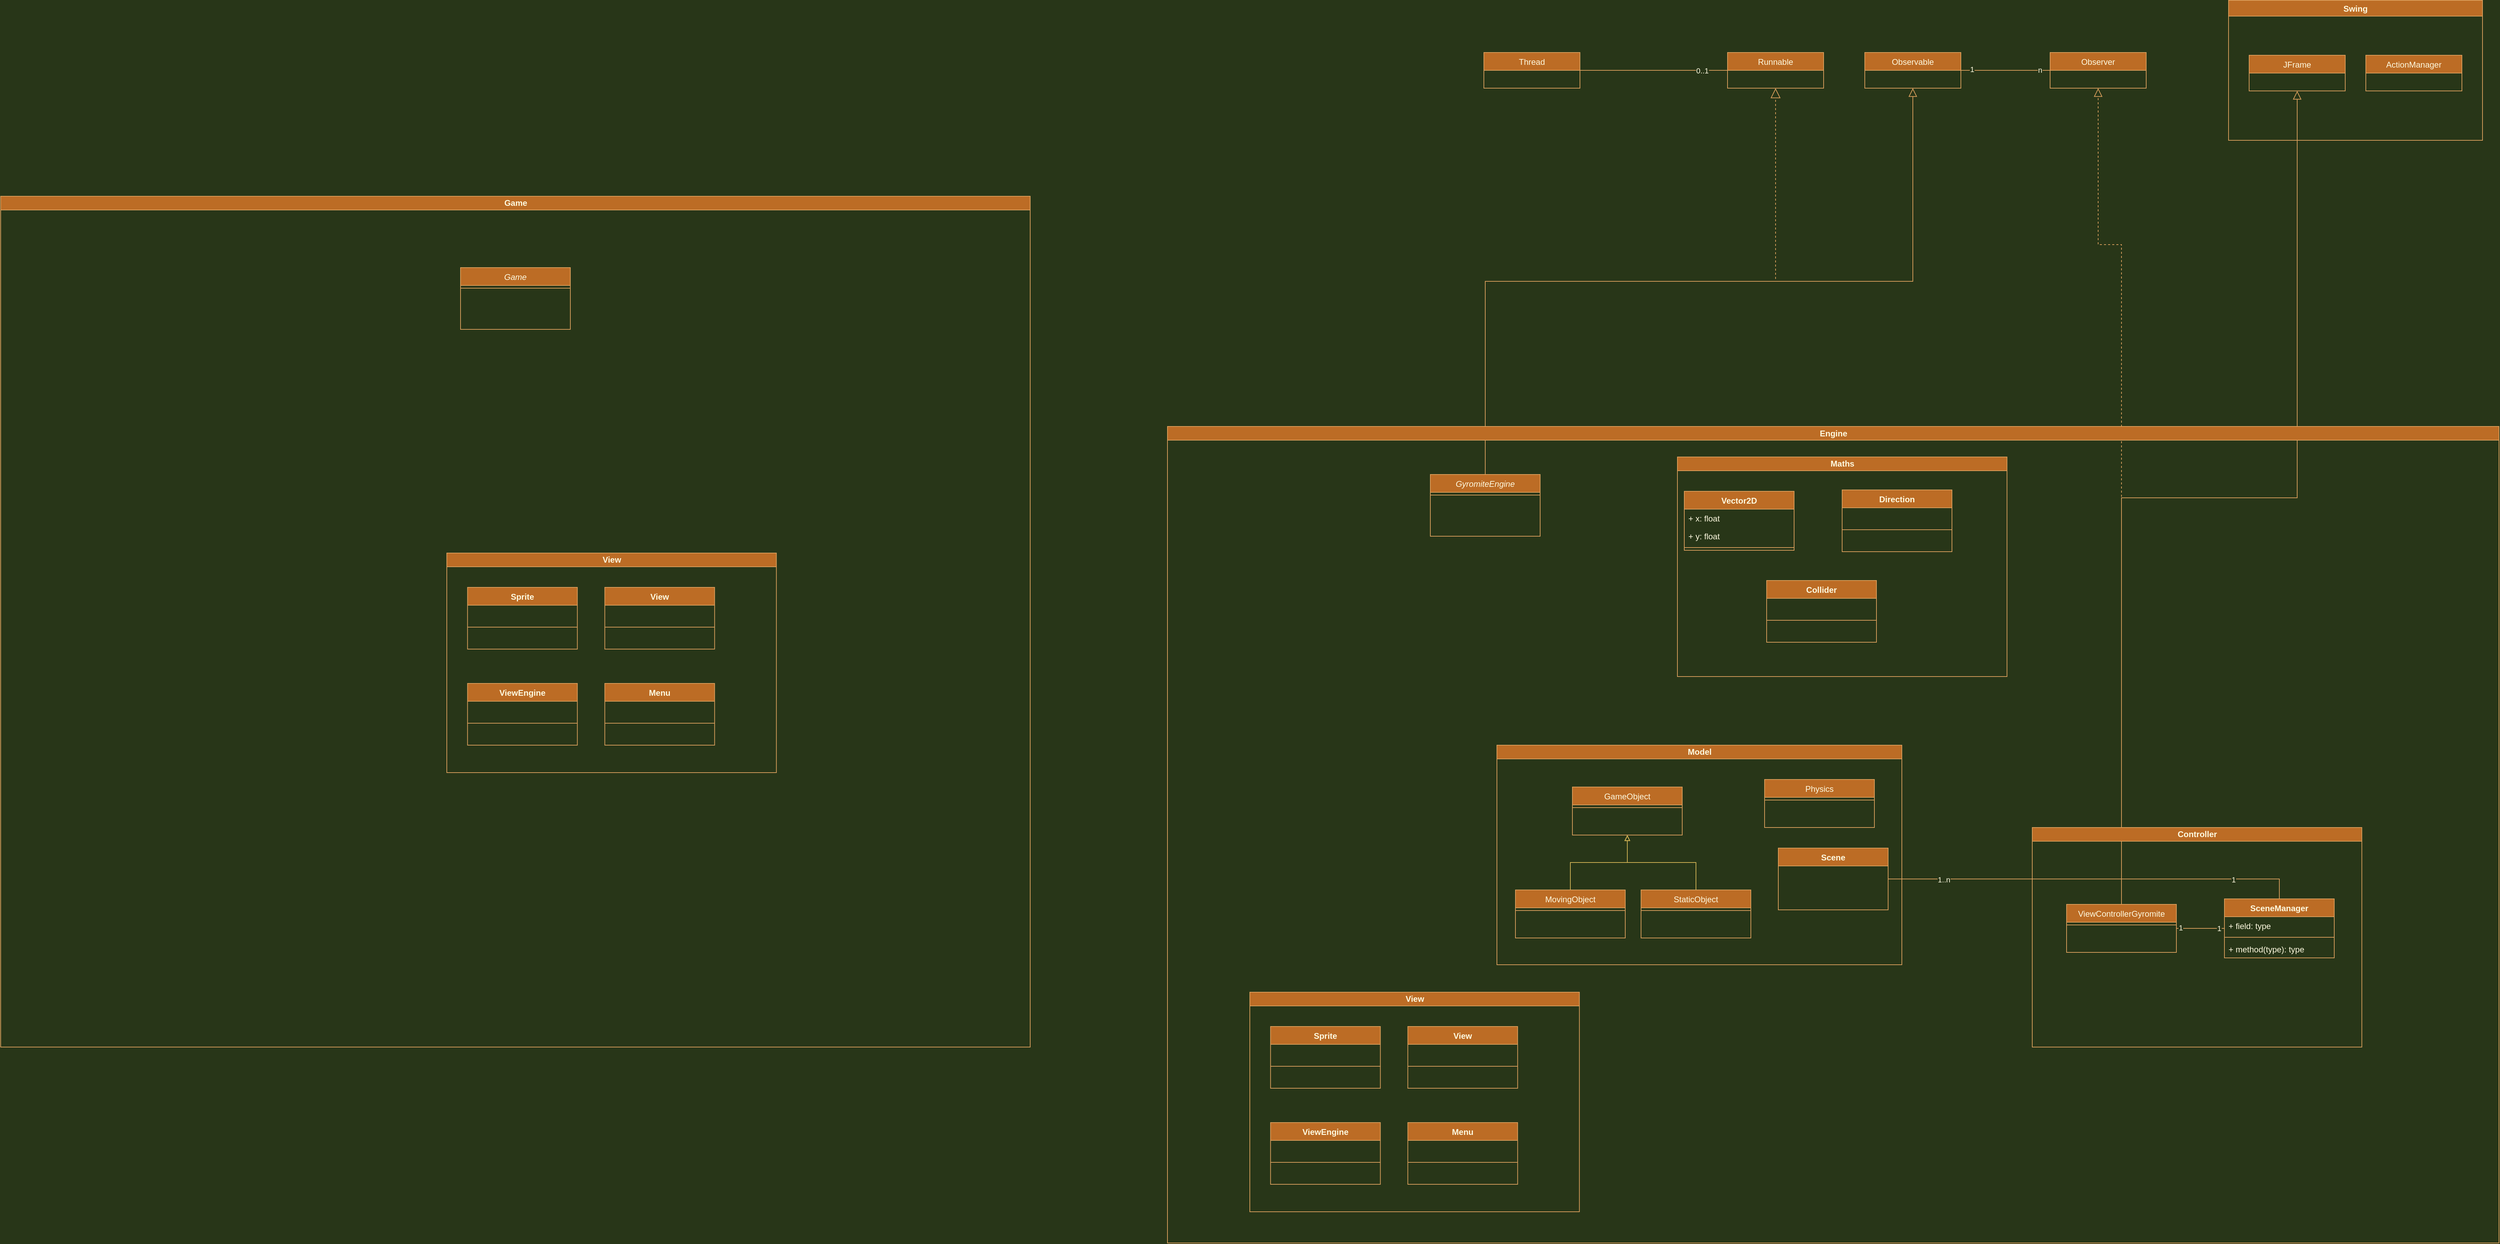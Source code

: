 <mxfile version="14.0.1" type="github">
  <diagram id="C5RBs43oDa-KdzZeNtuy" name="Page-1">
    <mxGraphModel dx="6036" dy="3007" grid="1" gridSize="10" guides="1" tooltips="1" connect="1" arrows="1" fold="1" page="1" pageScale="1" pageWidth="827" pageHeight="1169" background="#283618" math="0" shadow="0">
      <root>
        <mxCell id="WIyWlLk6GJQsqaUBKTNV-0" />
        <mxCell id="WIyWlLk6GJQsqaUBKTNV-1" parent="WIyWlLk6GJQsqaUBKTNV-0" />
        <mxCell id="8KOI1_YlrmLfLzNtjn5b-30" value="Thread" style="swimlane;fontStyle=0;childLayout=stackLayout;horizontal=1;startSize=26;fillColor=#BC6C25;horizontalStack=0;resizeParent=1;resizeParentMax=0;resizeLast=0;collapsible=1;marginBottom=0;strokeColor=#DDA15E;fontColor=#FEFAE0;" parent="WIyWlLk6GJQsqaUBKTNV-1" vertex="1">
          <mxGeometry x="-109" y="-909.5" width="140" height="52" as="geometry" />
        </mxCell>
        <mxCell id="8KOI1_YlrmLfLzNtjn5b-31" value="Observer" style="swimlane;fontStyle=0;childLayout=stackLayout;horizontal=1;startSize=26;fillColor=#BC6C25;horizontalStack=0;resizeParent=1;resizeParentMax=0;resizeLast=0;collapsible=1;marginBottom=0;strokeColor=#DDA15E;fontColor=#FEFAE0;" parent="WIyWlLk6GJQsqaUBKTNV-1" vertex="1">
          <mxGeometry x="716" y="-909.5" width="140" height="52" as="geometry" />
        </mxCell>
        <mxCell id="8KOI1_YlrmLfLzNtjn5b-64" style="edgeStyle=orthogonalEdgeStyle;rounded=0;sketch=0;orthogonalLoop=1;jettySize=auto;html=1;exitX=1;exitY=0.5;exitDx=0;exitDy=0;entryX=0;entryY=0.5;entryDx=0;entryDy=0;endArrow=none;endFill=0;fontColor=#FEFAE0;labelBackgroundColor=#283618;strokeColor=#DDA15E;" parent="WIyWlLk6GJQsqaUBKTNV-1" source="8KOI1_YlrmLfLzNtjn5b-32" target="8KOI1_YlrmLfLzNtjn5b-31" edge="1">
          <mxGeometry relative="1" as="geometry" />
        </mxCell>
        <mxCell id="8KOI1_YlrmLfLzNtjn5b-65" value="1" style="edgeLabel;html=1;align=center;verticalAlign=middle;resizable=0;points=[];fontColor=#FEFAE0;labelBackgroundColor=#283618;" parent="8KOI1_YlrmLfLzNtjn5b-64" vertex="1" connectable="0">
          <mxGeometry x="-0.754" y="2" relative="1" as="geometry">
            <mxPoint as="offset" />
          </mxGeometry>
        </mxCell>
        <mxCell id="8KOI1_YlrmLfLzNtjn5b-66" value="n" style="edgeLabel;html=1;align=center;verticalAlign=middle;resizable=0;points=[];fontColor=#FEFAE0;labelBackgroundColor=#283618;" parent="8KOI1_YlrmLfLzNtjn5b-64" vertex="1" connectable="0">
          <mxGeometry x="0.763" y="1" relative="1" as="geometry">
            <mxPoint as="offset" />
          </mxGeometry>
        </mxCell>
        <mxCell id="8KOI1_YlrmLfLzNtjn5b-32" value="Observable" style="swimlane;fontStyle=0;childLayout=stackLayout;horizontal=1;startSize=26;fillColor=#BC6C25;horizontalStack=0;resizeParent=1;resizeParentMax=0;resizeLast=0;collapsible=1;marginBottom=0;strokeColor=#DDA15E;fontColor=#FEFAE0;" parent="WIyWlLk6GJQsqaUBKTNV-1" vertex="1">
          <mxGeometry x="446" y="-909.5" width="140" height="52" as="geometry" />
        </mxCell>
        <mxCell id="8KOI1_YlrmLfLzNtjn5b-33" value="Runnable" style="swimlane;fontStyle=0;childLayout=stackLayout;horizontal=1;startSize=26;fillColor=#BC6C25;horizontalStack=0;resizeParent=1;resizeParentMax=0;resizeLast=0;collapsible=1;marginBottom=0;strokeColor=#DDA15E;fontColor=#FEFAE0;" parent="WIyWlLk6GJQsqaUBKTNV-1" vertex="1">
          <mxGeometry x="246" y="-909.5" width="140" height="52" as="geometry" />
        </mxCell>
        <mxCell id="8KOI1_YlrmLfLzNtjn5b-34" value="JFrame" style="swimlane;fontStyle=0;childLayout=stackLayout;horizontal=1;startSize=26;fillColor=#BC6C25;horizontalStack=0;resizeParent=1;resizeParentMax=0;resizeLast=0;collapsible=1;marginBottom=0;strokeColor=#DDA15E;fontColor=#FEFAE0;" parent="WIyWlLk6GJQsqaUBKTNV-1" vertex="1">
          <mxGeometry x="1006" y="-905.5" width="140" height="52" as="geometry" />
        </mxCell>
        <mxCell id="8KOI1_YlrmLfLzNtjn5b-35" value="ActionManager" style="swimlane;fontStyle=0;childLayout=stackLayout;horizontal=1;startSize=26;fillColor=#BC6C25;horizontalStack=0;resizeParent=1;resizeParentMax=0;resizeLast=0;collapsible=1;marginBottom=0;strokeColor=#DDA15E;fontColor=#FEFAE0;" parent="WIyWlLk6GJQsqaUBKTNV-1" vertex="1">
          <mxGeometry x="1176" y="-905.5" width="140" height="52" as="geometry" />
        </mxCell>
        <mxCell id="8KOI1_YlrmLfLzNtjn5b-39" value="" style="endArrow=none;html=1;fontColor=#FEFAE0;exitX=1;exitY=0.5;exitDx=0;exitDy=0;entryX=0;entryY=0.5;entryDx=0;entryDy=0;labelBackgroundColor=#283618;strokeColor=#DDA15E;" parent="WIyWlLk6GJQsqaUBKTNV-1" source="8KOI1_YlrmLfLzNtjn5b-30" target="8KOI1_YlrmLfLzNtjn5b-33" edge="1">
          <mxGeometry width="50" height="50" relative="1" as="geometry">
            <mxPoint x="406" y="-729.5" as="sourcePoint" />
            <mxPoint x="456" y="-779.5" as="targetPoint" />
          </mxGeometry>
        </mxCell>
        <mxCell id="8KOI1_YlrmLfLzNtjn5b-69" value="0..1" style="edgeLabel;html=1;align=center;verticalAlign=middle;resizable=0;points=[];fontColor=#FEFAE0;labelBackgroundColor=#283618;" parent="8KOI1_YlrmLfLzNtjn5b-39" vertex="1" connectable="0">
          <mxGeometry x="0.653" relative="1" as="geometry">
            <mxPoint as="offset" />
          </mxGeometry>
        </mxCell>
        <mxCell id="8KOI1_YlrmLfLzNtjn5b-40" value="" style="endArrow=block;endSize=10;endFill=0;shadow=0;strokeWidth=1;rounded=0;edgeStyle=elbowEdgeStyle;elbow=vertical;entryX=0.5;entryY=1;entryDx=0;entryDy=0;exitX=0.5;exitY=0;exitDx=0;exitDy=0;labelBackgroundColor=#283618;strokeColor=#DDA15E;fontColor=#FEFAE0;" parent="WIyWlLk6GJQsqaUBKTNV-1" source="8KOI1_YlrmLfLzNtjn5b-0" target="8KOI1_YlrmLfLzNtjn5b-32" edge="1">
          <mxGeometry width="160" relative="1" as="geometry">
            <mxPoint x="216" y="-449.5" as="sourcePoint" />
            <mxPoint x="316" y="-599.5" as="targetPoint" />
          </mxGeometry>
        </mxCell>
        <mxCell id="8KOI1_YlrmLfLzNtjn5b-41" value="" style="endArrow=block;dashed=1;endFill=0;endSize=12;html=1;fontColor=#FEFAE0;exitX=0.5;exitY=0;exitDx=0;exitDy=0;entryX=0.5;entryY=1;entryDx=0;entryDy=0;edgeStyle=orthogonalEdgeStyle;rounded=0;labelBackgroundColor=#283618;strokeColor=#DDA15E;" parent="WIyWlLk6GJQsqaUBKTNV-1" source="8KOI1_YlrmLfLzNtjn5b-0" target="8KOI1_YlrmLfLzNtjn5b-33" edge="1">
          <mxGeometry width="160" relative="1" as="geometry">
            <mxPoint x="356" y="-709.5" as="sourcePoint" />
            <mxPoint x="516" y="-709.5" as="targetPoint" />
          </mxGeometry>
        </mxCell>
        <mxCell id="8KOI1_YlrmLfLzNtjn5b-50" value="" style="endArrow=block;endSize=10;endFill=0;shadow=0;strokeWidth=1;rounded=0;edgeStyle=elbowEdgeStyle;elbow=vertical;entryX=0.5;entryY=1;entryDx=0;entryDy=0;exitX=0.5;exitY=0;exitDx=0;exitDy=0;labelBackgroundColor=#283618;strokeColor=#DDA15E;fontColor=#FEFAE0;" parent="WIyWlLk6GJQsqaUBKTNV-1" source="8KOI1_YlrmLfLzNtjn5b-42" target="8KOI1_YlrmLfLzNtjn5b-34" edge="1">
          <mxGeometry width="160" relative="1" as="geometry">
            <mxPoint x="-19.0" y="-269.5" as="sourcePoint" />
            <mxPoint x="336" y="-399.5" as="targetPoint" />
          </mxGeometry>
        </mxCell>
        <mxCell id="8KOI1_YlrmLfLzNtjn5b-63" value="" style="endArrow=block;endSize=10;endFill=0;shadow=0;strokeWidth=1;rounded=0;edgeStyle=elbowEdgeStyle;elbow=vertical;entryX=0.5;entryY=1;entryDx=0;entryDy=0;exitX=0.5;exitY=0;exitDx=0;exitDy=0;dashed=1;labelBackgroundColor=#283618;strokeColor=#DDA15E;fontColor=#FEFAE0;" parent="WIyWlLk6GJQsqaUBKTNV-1" source="8KOI1_YlrmLfLzNtjn5b-42" target="8KOI1_YlrmLfLzNtjn5b-31" edge="1">
          <mxGeometry width="160" relative="1" as="geometry">
            <mxPoint x="826" y="-309.5" as="sourcePoint" />
            <mxPoint x="1116" y="-537.5" as="targetPoint" />
            <Array as="points">
              <mxPoint x="786" y="-629.5" />
              <mxPoint x="976" y="-349.5" />
            </Array>
          </mxGeometry>
        </mxCell>
        <mxCell id="8KOI1_YlrmLfLzNtjn5b-75" value="Engine" style="swimlane;html=1;startSize=20;horizontal=1;containerType=tree;newEdgeStyle={&quot;edgeStyle&quot;:&quot;elbowEdgeStyle&quot;,&quot;startArrow&quot;:&quot;none&quot;,&quot;endArrow&quot;:&quot;none&quot;};fillColor=#BC6C25;strokeColor=#DDA15E;fontColor=#FEFAE0;" parent="WIyWlLk6GJQsqaUBKTNV-1" vertex="1">
          <mxGeometry x="-570" y="-364.5" width="1940" height="1190" as="geometry" />
        </mxCell>
        <mxCell id="8KOI1_YlrmLfLzNtjn5b-81" value="Controller" style="swimlane;html=1;startSize=20;horizontal=1;containerType=tree;newEdgeStyle={&quot;edgeStyle&quot;:&quot;elbowEdgeStyle&quot;,&quot;startArrow&quot;:&quot;none&quot;,&quot;endArrow&quot;:&quot;none&quot;};fillColor=#BC6C25;strokeColor=#DDA15E;fontColor=#FEFAE0;" parent="8KOI1_YlrmLfLzNtjn5b-75" vertex="1">
          <mxGeometry x="1260" y="584.5" width="480.2" height="320" as="geometry" />
        </mxCell>
        <mxCell id="8KOI1_YlrmLfLzNtjn5b-42" value="ViewControllerGyromite" style="swimlane;fontStyle=0;align=center;verticalAlign=top;childLayout=stackLayout;horizontal=1;startSize=26;horizontalStack=0;resizeParent=1;resizeLast=0;collapsible=1;marginBottom=0;rounded=0;shadow=0;strokeWidth=1;fillColor=#BC6C25;strokeColor=#DDA15E;fontColor=#FEFAE0;" parent="8KOI1_YlrmLfLzNtjn5b-81" vertex="1">
          <mxGeometry x="50" y="112" width="160" height="70" as="geometry">
            <mxRectangle x="340" y="380" width="170" height="26" as="alternateBounds" />
          </mxGeometry>
        </mxCell>
        <mxCell id="8KOI1_YlrmLfLzNtjn5b-43" value="" style="line;html=1;strokeWidth=1;align=left;verticalAlign=middle;spacingTop=-1;spacingLeft=3;spacingRight=3;rotatable=0;labelPosition=right;points=[];portConstraint=eastwest;labelBackgroundColor=#283618;fillColor=#BC6C25;strokeColor=#DDA15E;fontColor=#FEFAE0;" parent="8KOI1_YlrmLfLzNtjn5b-42" vertex="1">
          <mxGeometry y="26" width="160" height="8" as="geometry" />
        </mxCell>
        <mxCell id="8KOI1_YlrmLfLzNtjn5b-113" value="SceneManager" style="swimlane;fontStyle=1;align=center;verticalAlign=top;childLayout=stackLayout;horizontal=1;startSize=26;horizontalStack=0;resizeParent=1;resizeParentMax=0;resizeLast=0;collapsible=1;marginBottom=0;fillColor=#BC6C25;strokeColor=#DDA15E;fontColor=#FEFAE0;" parent="8KOI1_YlrmLfLzNtjn5b-81" vertex="1">
          <mxGeometry x="280" y="104" width="160" height="86" as="geometry" />
        </mxCell>
        <mxCell id="8KOI1_YlrmLfLzNtjn5b-114" value="+ field: type" style="text;strokeColor=none;fillColor=none;align=left;verticalAlign=top;spacingLeft=4;spacingRight=4;overflow=hidden;rotatable=0;points=[[0,0.5],[1,0.5]];portConstraint=eastwest;fontColor=#FEFAE0;" parent="8KOI1_YlrmLfLzNtjn5b-113" vertex="1">
          <mxGeometry y="26" width="160" height="26" as="geometry" />
        </mxCell>
        <mxCell id="8KOI1_YlrmLfLzNtjn5b-115" value="" style="line;strokeWidth=1;fillColor=none;align=left;verticalAlign=middle;spacingTop=-1;spacingLeft=3;spacingRight=3;rotatable=0;labelPosition=right;points=[];portConstraint=eastwest;labelBackgroundColor=#283618;strokeColor=#DDA15E;fontColor=#FEFAE0;" parent="8KOI1_YlrmLfLzNtjn5b-113" vertex="1">
          <mxGeometry y="52" width="160" height="8" as="geometry" />
        </mxCell>
        <mxCell id="8KOI1_YlrmLfLzNtjn5b-116" value="+ method(type): type" style="text;strokeColor=none;fillColor=none;align=left;verticalAlign=top;spacingLeft=4;spacingRight=4;overflow=hidden;rotatable=0;points=[[0,0.5],[1,0.5]];portConstraint=eastwest;fontColor=#FEFAE0;" parent="8KOI1_YlrmLfLzNtjn5b-113" vertex="1">
          <mxGeometry y="60" width="160" height="26" as="geometry" />
        </mxCell>
        <mxCell id="8KOI1_YlrmLfLzNtjn5b-117" style="edgeStyle=orthogonalEdgeStyle;rounded=0;sketch=0;orthogonalLoop=1;jettySize=auto;html=1;entryX=1;entryY=0.5;entryDx=0;entryDy=0;endArrow=none;endFill=0;fontColor=#FEFAE0;labelBackgroundColor=#283618;strokeColor=#DDA15E;" parent="8KOI1_YlrmLfLzNtjn5b-81" source="8KOI1_YlrmLfLzNtjn5b-113" target="8KOI1_YlrmLfLzNtjn5b-42" edge="1">
          <mxGeometry relative="1" as="geometry" />
        </mxCell>
        <mxCell id="8KOI1_YlrmLfLzNtjn5b-118" value="1" style="edgeLabel;html=1;align=center;verticalAlign=middle;resizable=0;points=[];fontColor=#FEFAE0;labelBackgroundColor=#283618;" parent="8KOI1_YlrmLfLzNtjn5b-117" vertex="1" connectable="0">
          <mxGeometry x="0.841" y="-1" relative="1" as="geometry">
            <mxPoint as="offset" />
          </mxGeometry>
        </mxCell>
        <mxCell id="8KOI1_YlrmLfLzNtjn5b-119" value="1" style="edgeLabel;html=1;align=center;verticalAlign=middle;resizable=0;points=[];fontColor=#FEFAE0;labelBackgroundColor=#283618;" parent="8KOI1_YlrmLfLzNtjn5b-117" vertex="1" connectable="0">
          <mxGeometry x="-0.751" relative="1" as="geometry">
            <mxPoint as="offset" />
          </mxGeometry>
        </mxCell>
        <mxCell id="8KOI1_YlrmLfLzNtjn5b-0" value="GyromiteEngine" style="swimlane;fontStyle=2;align=center;verticalAlign=top;childLayout=stackLayout;horizontal=1;startSize=26;horizontalStack=0;resizeParent=1;resizeLast=0;collapsible=1;marginBottom=0;rounded=0;shadow=0;strokeWidth=1;fillColor=#BC6C25;strokeColor=#DDA15E;fontColor=#FEFAE0;" parent="8KOI1_YlrmLfLzNtjn5b-75" vertex="1">
          <mxGeometry x="383" y="70" width="160" height="90" as="geometry">
            <mxRectangle x="230" y="140" width="160" height="26" as="alternateBounds" />
          </mxGeometry>
        </mxCell>
        <mxCell id="8KOI1_YlrmLfLzNtjn5b-4" value="" style="line;html=1;strokeWidth=1;align=left;verticalAlign=middle;spacingTop=-1;spacingLeft=3;spacingRight=3;rotatable=0;labelPosition=right;points=[];portConstraint=eastwest;labelBackgroundColor=#283618;fillColor=#BC6C25;strokeColor=#DDA15E;fontColor=#FEFAE0;" parent="8KOI1_YlrmLfLzNtjn5b-0" vertex="1">
          <mxGeometry y="26" width="160" height="8" as="geometry" />
        </mxCell>
        <mxCell id="5Mr3wBkSUfu-SN_bbP91-8" value="Model" style="swimlane;html=1;startSize=20;horizontal=1;containerType=tree;newEdgeStyle={&quot;edgeStyle&quot;:&quot;elbowEdgeStyle&quot;,&quot;startArrow&quot;:&quot;none&quot;,&quot;endArrow&quot;:&quot;none&quot;};fillColor=#BC6C25;strokeColor=#DDA15E;fontColor=#FEFAE0;" vertex="1" parent="8KOI1_YlrmLfLzNtjn5b-75">
          <mxGeometry x="480" y="464.5" width="590" height="320" as="geometry" />
        </mxCell>
        <mxCell id="8KOI1_YlrmLfLzNtjn5b-17" value="GameObject" style="swimlane;fontStyle=0;align=center;verticalAlign=top;childLayout=stackLayout;horizontal=1;startSize=26;horizontalStack=0;resizeParent=1;resizeLast=0;collapsible=1;marginBottom=0;rounded=0;shadow=0;strokeWidth=1;fillColor=#BC6C25;strokeColor=#DDA15E;fontColor=#FEFAE0;" parent="5Mr3wBkSUfu-SN_bbP91-8" vertex="1">
          <mxGeometry x="110" y="61" width="160" height="70" as="geometry">
            <mxRectangle x="550" y="140" width="160" height="26" as="alternateBounds" />
          </mxGeometry>
        </mxCell>
        <mxCell id="8KOI1_YlrmLfLzNtjn5b-23" value="" style="line;html=1;strokeWidth=1;align=left;verticalAlign=middle;spacingTop=-1;spacingLeft=3;spacingRight=3;rotatable=0;labelPosition=right;points=[];portConstraint=eastwest;labelBackgroundColor=#283618;fillColor=#BC6C25;strokeColor=#DDA15E;fontColor=#FEFAE0;" parent="8KOI1_YlrmLfLzNtjn5b-17" vertex="1">
          <mxGeometry y="26" width="160" height="8" as="geometry" />
        </mxCell>
        <mxCell id="8KOI1_YlrmLfLzNtjn5b-70" value="Physics" style="swimlane;fontStyle=0;align=center;verticalAlign=top;childLayout=stackLayout;horizontal=1;startSize=26;horizontalStack=0;resizeParent=1;resizeLast=0;collapsible=1;marginBottom=0;rounded=0;shadow=0;strokeWidth=1;fillColor=#BC6C25;strokeColor=#DDA15E;fontColor=#FEFAE0;" parent="5Mr3wBkSUfu-SN_bbP91-8" vertex="1">
          <mxGeometry x="390" y="50" width="160" height="70" as="geometry">
            <mxRectangle x="550" y="140" width="160" height="26" as="alternateBounds" />
          </mxGeometry>
        </mxCell>
        <mxCell id="8KOI1_YlrmLfLzNtjn5b-71" value="" style="line;html=1;strokeWidth=1;align=left;verticalAlign=middle;spacingTop=-1;spacingLeft=3;spacingRight=3;rotatable=0;labelPosition=right;points=[];portConstraint=eastwest;labelBackgroundColor=#283618;fillColor=#BC6C25;strokeColor=#DDA15E;fontColor=#FEFAE0;" parent="8KOI1_YlrmLfLzNtjn5b-70" vertex="1">
          <mxGeometry y="26" width="160" height="8" as="geometry" />
        </mxCell>
        <mxCell id="5Mr3wBkSUfu-SN_bbP91-71" style="edgeStyle=orthogonalEdgeStyle;rounded=0;orthogonalLoop=1;jettySize=auto;html=1;exitX=0.5;exitY=0;exitDx=0;exitDy=0;entryX=0.5;entryY=1;entryDx=0;entryDy=0;fillColor=#fff2cc;strokeColor=#d6b656;endArrow=block;endFill=0;" edge="1" parent="5Mr3wBkSUfu-SN_bbP91-8" source="5Mr3wBkSUfu-SN_bbP91-67" target="8KOI1_YlrmLfLzNtjn5b-17">
          <mxGeometry relative="1" as="geometry" />
        </mxCell>
        <mxCell id="5Mr3wBkSUfu-SN_bbP91-67" value="MovingObject" style="swimlane;fontStyle=0;align=center;verticalAlign=top;childLayout=stackLayout;horizontal=1;startSize=26;horizontalStack=0;resizeParent=1;resizeLast=0;collapsible=1;marginBottom=0;rounded=0;shadow=0;strokeWidth=1;fillColor=#BC6C25;strokeColor=#DDA15E;fontColor=#FEFAE0;" vertex="1" parent="5Mr3wBkSUfu-SN_bbP91-8">
          <mxGeometry x="27" y="211" width="160" height="70" as="geometry">
            <mxRectangle x="550" y="140" width="160" height="26" as="alternateBounds" />
          </mxGeometry>
        </mxCell>
        <mxCell id="5Mr3wBkSUfu-SN_bbP91-68" value="" style="line;html=1;strokeWidth=1;align=left;verticalAlign=middle;spacingTop=-1;spacingLeft=3;spacingRight=3;rotatable=0;labelPosition=right;points=[];portConstraint=eastwest;labelBackgroundColor=#283618;fillColor=#BC6C25;strokeColor=#DDA15E;fontColor=#FEFAE0;" vertex="1" parent="5Mr3wBkSUfu-SN_bbP91-67">
          <mxGeometry y="26" width="160" height="8" as="geometry" />
        </mxCell>
        <mxCell id="5Mr3wBkSUfu-SN_bbP91-69" value="StaticObject" style="swimlane;fontStyle=0;align=center;verticalAlign=top;childLayout=stackLayout;horizontal=1;startSize=26;horizontalStack=0;resizeParent=1;resizeLast=0;collapsible=1;marginBottom=0;rounded=0;shadow=0;strokeWidth=1;fillColor=#BC6C25;strokeColor=#DDA15E;fontColor=#FEFAE0;" vertex="1" parent="5Mr3wBkSUfu-SN_bbP91-8">
          <mxGeometry x="210" y="211" width="160" height="70" as="geometry">
            <mxRectangle x="550" y="140" width="160" height="26" as="alternateBounds" />
          </mxGeometry>
        </mxCell>
        <mxCell id="5Mr3wBkSUfu-SN_bbP91-70" value="" style="line;html=1;strokeWidth=1;align=left;verticalAlign=middle;spacingTop=-1;spacingLeft=3;spacingRight=3;rotatable=0;labelPosition=right;points=[];portConstraint=eastwest;labelBackgroundColor=#283618;fillColor=#BC6C25;strokeColor=#DDA15E;fontColor=#FEFAE0;" vertex="1" parent="5Mr3wBkSUfu-SN_bbP91-69">
          <mxGeometry y="26" width="160" height="8" as="geometry" />
        </mxCell>
        <mxCell id="5Mr3wBkSUfu-SN_bbP91-72" style="edgeStyle=orthogonalEdgeStyle;rounded=0;orthogonalLoop=1;jettySize=auto;html=1;exitX=0.5;exitY=0;exitDx=0;exitDy=0;fillColor=#fff2cc;strokeColor=#d6b656;endArrow=block;endFill=0;entryX=0.5;entryY=1;entryDx=0;entryDy=0;" edge="1" parent="5Mr3wBkSUfu-SN_bbP91-8" source="5Mr3wBkSUfu-SN_bbP91-69" target="8KOI1_YlrmLfLzNtjn5b-17">
          <mxGeometry relative="1" as="geometry">
            <mxPoint x="1370" y="390" as="targetPoint" />
          </mxGeometry>
        </mxCell>
        <mxCell id="8KOI1_YlrmLfLzNtjn5b-104" value="Scene" style="swimlane;fontStyle=1;align=center;verticalAlign=top;childLayout=stackLayout;horizontal=1;startSize=26;horizontalStack=0;resizeParent=1;resizeParentMax=0;resizeLast=0;collapsible=1;marginBottom=0;fillColor=#BC6C25;strokeColor=#DDA15E;fontColor=#FEFAE0;" parent="5Mr3wBkSUfu-SN_bbP91-8" vertex="1">
          <mxGeometry x="410" y="150" width="160" height="90" as="geometry" />
        </mxCell>
        <mxCell id="5Mr3wBkSUfu-SN_bbP91-58" value="View" style="swimlane;html=1;startSize=20;horizontal=1;containerType=tree;newEdgeStyle={&quot;edgeStyle&quot;:&quot;elbowEdgeStyle&quot;,&quot;startArrow&quot;:&quot;none&quot;,&quot;endArrow&quot;:&quot;none&quot;};fillColor=#BC6C25;strokeColor=#DDA15E;fontColor=#FEFAE0;" vertex="1" parent="8KOI1_YlrmLfLzNtjn5b-75">
          <mxGeometry x="120" y="824.5" width="480.2" height="320" as="geometry" />
        </mxCell>
        <mxCell id="5Mr3wBkSUfu-SN_bbP91-59" value="ViewEngine" style="swimlane;fontStyle=1;align=center;verticalAlign=top;childLayout=stackLayout;horizontal=1;startSize=26;horizontalStack=0;resizeParent=1;resizeParentMax=0;resizeLast=0;collapsible=1;marginBottom=0;fillColor=#BC6C25;strokeColor=#DDA15E;fontColor=#FEFAE0;" vertex="1" parent="5Mr3wBkSUfu-SN_bbP91-58">
          <mxGeometry x="30.2" y="190" width="160" height="90" as="geometry" />
        </mxCell>
        <mxCell id="5Mr3wBkSUfu-SN_bbP91-60" value="" style="line;strokeWidth=1;fillColor=none;align=left;verticalAlign=middle;spacingTop=-1;spacingLeft=3;spacingRight=3;rotatable=0;labelPosition=right;points=[];portConstraint=eastwest;labelBackgroundColor=#283618;strokeColor=#DDA15E;fontColor=#FEFAE0;" vertex="1" parent="5Mr3wBkSUfu-SN_bbP91-59">
          <mxGeometry y="26" width="160" height="64" as="geometry" />
        </mxCell>
        <mxCell id="5Mr3wBkSUfu-SN_bbP91-61" value="View" style="swimlane;fontStyle=1;align=center;verticalAlign=top;childLayout=stackLayout;horizontal=1;startSize=26;horizontalStack=0;resizeParent=1;resizeParentMax=0;resizeLast=0;collapsible=1;marginBottom=0;fillColor=#BC6C25;strokeColor=#DDA15E;fontColor=#FEFAE0;" vertex="1" parent="5Mr3wBkSUfu-SN_bbP91-58">
          <mxGeometry x="230.2" y="50" width="160" height="90" as="geometry" />
        </mxCell>
        <mxCell id="5Mr3wBkSUfu-SN_bbP91-62" value="" style="line;strokeWidth=1;fillColor=none;align=left;verticalAlign=middle;spacingTop=-1;spacingLeft=3;spacingRight=3;rotatable=0;labelPosition=right;points=[];portConstraint=eastwest;labelBackgroundColor=#283618;strokeColor=#DDA15E;fontColor=#FEFAE0;" vertex="1" parent="5Mr3wBkSUfu-SN_bbP91-61">
          <mxGeometry y="26" width="160" height="64" as="geometry" />
        </mxCell>
        <mxCell id="5Mr3wBkSUfu-SN_bbP91-63" value="Sprite" style="swimlane;fontStyle=1;align=center;verticalAlign=top;childLayout=stackLayout;horizontal=1;startSize=26;horizontalStack=0;resizeParent=1;resizeParentMax=0;resizeLast=0;collapsible=1;marginBottom=0;fillColor=#BC6C25;strokeColor=#DDA15E;fontColor=#FEFAE0;" vertex="1" parent="5Mr3wBkSUfu-SN_bbP91-58">
          <mxGeometry x="30.2" y="50" width="160" height="90" as="geometry" />
        </mxCell>
        <mxCell id="5Mr3wBkSUfu-SN_bbP91-64" value="" style="line;strokeWidth=1;fillColor=none;align=left;verticalAlign=middle;spacingTop=-1;spacingLeft=3;spacingRight=3;rotatable=0;labelPosition=right;points=[];portConstraint=eastwest;labelBackgroundColor=#283618;strokeColor=#DDA15E;fontColor=#FEFAE0;" vertex="1" parent="5Mr3wBkSUfu-SN_bbP91-63">
          <mxGeometry y="26" width="160" height="64" as="geometry" />
        </mxCell>
        <mxCell id="5Mr3wBkSUfu-SN_bbP91-65" value="Menu" style="swimlane;fontStyle=1;align=center;verticalAlign=top;childLayout=stackLayout;horizontal=1;startSize=26;horizontalStack=0;resizeParent=1;resizeParentMax=0;resizeLast=0;collapsible=1;marginBottom=0;fillColor=#BC6C25;strokeColor=#DDA15E;fontColor=#FEFAE0;" vertex="1" parent="5Mr3wBkSUfu-SN_bbP91-58">
          <mxGeometry x="230.2" y="190" width="160" height="90" as="geometry" />
        </mxCell>
        <mxCell id="5Mr3wBkSUfu-SN_bbP91-66" value="" style="line;strokeWidth=1;fillColor=none;align=left;verticalAlign=middle;spacingTop=-1;spacingLeft=3;spacingRight=3;rotatable=0;labelPosition=right;points=[];portConstraint=eastwest;labelBackgroundColor=#283618;strokeColor=#DDA15E;fontColor=#FEFAE0;" vertex="1" parent="5Mr3wBkSUfu-SN_bbP91-65">
          <mxGeometry y="26" width="160" height="64" as="geometry" />
        </mxCell>
        <mxCell id="5Mr3wBkSUfu-SN_bbP91-73" value="Maths" style="swimlane;html=1;startSize=20;horizontal=1;containerType=tree;newEdgeStyle={&quot;edgeStyle&quot;:&quot;elbowEdgeStyle&quot;,&quot;startArrow&quot;:&quot;none&quot;,&quot;endArrow&quot;:&quot;none&quot;};fillColor=#BC6C25;strokeColor=#DDA15E;fontColor=#FEFAE0;" vertex="1" parent="8KOI1_YlrmLfLzNtjn5b-75">
          <mxGeometry x="743" y="44.5" width="480.2" height="320" as="geometry" />
        </mxCell>
        <mxCell id="5Mr3wBkSUfu-SN_bbP91-74" value="Vector2D" style="swimlane;fontStyle=1;align=center;verticalAlign=top;childLayout=stackLayout;horizontal=1;startSize=26;horizontalStack=0;resizeParent=1;resizeParentMax=0;resizeLast=0;collapsible=1;marginBottom=0;fillColor=#BC6C25;strokeColor=#DDA15E;fontColor=#FEFAE0;" vertex="1" parent="5Mr3wBkSUfu-SN_bbP91-73">
          <mxGeometry x="10" y="50" width="160" height="86" as="geometry" />
        </mxCell>
        <mxCell id="5Mr3wBkSUfu-SN_bbP91-75" value="+ x: float" style="text;strokeColor=none;fillColor=none;align=left;verticalAlign=top;spacingLeft=4;spacingRight=4;overflow=hidden;rotatable=0;points=[[0,0.5],[1,0.5]];portConstraint=eastwest;fontColor=#FEFAE0;" vertex="1" parent="5Mr3wBkSUfu-SN_bbP91-74">
          <mxGeometry y="26" width="160" height="26" as="geometry" />
        </mxCell>
        <mxCell id="5Mr3wBkSUfu-SN_bbP91-76" value="+ y: float" style="text;strokeColor=none;fillColor=none;align=left;verticalAlign=top;spacingLeft=4;spacingRight=4;overflow=hidden;rotatable=0;points=[[0,0.5],[1,0.5]];portConstraint=eastwest;fontColor=#FEFAE0;" vertex="1" parent="5Mr3wBkSUfu-SN_bbP91-74">
          <mxGeometry y="52" width="160" height="26" as="geometry" />
        </mxCell>
        <mxCell id="5Mr3wBkSUfu-SN_bbP91-77" value="" style="line;strokeWidth=1;fillColor=none;align=left;verticalAlign=middle;spacingTop=-1;spacingLeft=3;spacingRight=3;rotatable=0;labelPosition=right;points=[];portConstraint=eastwest;labelBackgroundColor=#283618;strokeColor=#DDA15E;fontColor=#FEFAE0;" vertex="1" parent="5Mr3wBkSUfu-SN_bbP91-74">
          <mxGeometry y="78" width="160" height="8" as="geometry" />
        </mxCell>
        <mxCell id="5Mr3wBkSUfu-SN_bbP91-78" value="Direction" style="swimlane;fontStyle=1;align=center;verticalAlign=top;childLayout=stackLayout;horizontal=1;startSize=26;horizontalStack=0;resizeParent=1;resizeParentMax=0;resizeLast=0;collapsible=1;marginBottom=0;fillColor=#BC6C25;strokeColor=#DDA15E;fontColor=#FEFAE0;" vertex="1" parent="5Mr3wBkSUfu-SN_bbP91-73">
          <mxGeometry x="240" y="48" width="160" height="90" as="geometry" />
        </mxCell>
        <mxCell id="5Mr3wBkSUfu-SN_bbP91-79" value="" style="line;strokeWidth=1;fillColor=none;align=left;verticalAlign=middle;spacingTop=-1;spacingLeft=3;spacingRight=3;rotatable=0;labelPosition=right;points=[];portConstraint=eastwest;labelBackgroundColor=#283618;strokeColor=#DDA15E;fontColor=#FEFAE0;" vertex="1" parent="5Mr3wBkSUfu-SN_bbP91-78">
          <mxGeometry y="26" width="160" height="64" as="geometry" />
        </mxCell>
        <mxCell id="5Mr3wBkSUfu-SN_bbP91-80" value="Collider" style="swimlane;fontStyle=1;align=center;verticalAlign=top;childLayout=stackLayout;horizontal=1;startSize=26;horizontalStack=0;resizeParent=1;resizeParentMax=0;resizeLast=0;collapsible=1;marginBottom=0;fillColor=#BC6C25;strokeColor=#DDA15E;fontColor=#FEFAE0;" vertex="1" parent="5Mr3wBkSUfu-SN_bbP91-73">
          <mxGeometry x="130" y="180" width="160" height="90" as="geometry" />
        </mxCell>
        <mxCell id="5Mr3wBkSUfu-SN_bbP91-81" value="" style="line;strokeWidth=1;fillColor=none;align=left;verticalAlign=middle;spacingTop=-1;spacingLeft=3;spacingRight=3;rotatable=0;labelPosition=right;points=[];portConstraint=eastwest;labelBackgroundColor=#283618;strokeColor=#DDA15E;fontColor=#FEFAE0;" vertex="1" parent="5Mr3wBkSUfu-SN_bbP91-80">
          <mxGeometry y="26" width="160" height="64" as="geometry" />
        </mxCell>
        <mxCell id="8KOI1_YlrmLfLzNtjn5b-120" style="edgeStyle=orthogonalEdgeStyle;rounded=0;sketch=0;orthogonalLoop=1;jettySize=auto;html=1;entryX=0.5;entryY=0;entryDx=0;entryDy=0;endArrow=none;endFill=0;fontColor=#FEFAE0;labelBackgroundColor=#283618;strokeColor=#DDA15E;" parent="8KOI1_YlrmLfLzNtjn5b-75" source="8KOI1_YlrmLfLzNtjn5b-104" target="8KOI1_YlrmLfLzNtjn5b-113" edge="1">
          <mxGeometry relative="1" as="geometry" />
        </mxCell>
        <mxCell id="8KOI1_YlrmLfLzNtjn5b-121" value="1" style="edgeLabel;html=1;align=center;verticalAlign=middle;resizable=0;points=[];fontColor=#FEFAE0;labelBackgroundColor=#283618;" parent="8KOI1_YlrmLfLzNtjn5b-120" vertex="1" connectable="0">
          <mxGeometry x="0.678" y="-1" relative="1" as="geometry">
            <mxPoint as="offset" />
          </mxGeometry>
        </mxCell>
        <mxCell id="8KOI1_YlrmLfLzNtjn5b-122" value="1..n" style="edgeLabel;html=1;align=center;verticalAlign=middle;resizable=0;points=[];fontColor=#FEFAE0;labelBackgroundColor=#283618;" parent="8KOI1_YlrmLfLzNtjn5b-120" vertex="1" connectable="0">
          <mxGeometry x="-0.729" y="-1" relative="1" as="geometry">
            <mxPoint as="offset" />
          </mxGeometry>
        </mxCell>
        <mxCell id="8KOI1_YlrmLfLzNtjn5b-93" value="Game" style="swimlane;html=1;startSize=20;horizontal=1;containerType=tree;newEdgeStyle={&quot;edgeStyle&quot;:&quot;elbowEdgeStyle&quot;,&quot;startArrow&quot;:&quot;none&quot;,&quot;endArrow&quot;:&quot;none&quot;};strokeColor=#DDA15E;fillColor=#BC6C25;fontColor=#FEFAE0;" parent="WIyWlLk6GJQsqaUBKTNV-1" vertex="1">
          <mxGeometry x="-2270" y="-700" width="1500" height="1240" as="geometry" />
        </mxCell>
        <mxCell id="8KOI1_YlrmLfLzNtjn5b-110" value="Game" style="swimlane;fontStyle=2;align=center;verticalAlign=top;childLayout=stackLayout;horizontal=1;startSize=26;horizontalStack=0;resizeParent=1;resizeLast=0;collapsible=1;marginBottom=0;rounded=0;shadow=0;strokeWidth=1;fillColor=#BC6C25;strokeColor=#DDA15E;fontColor=#FEFAE0;" parent="8KOI1_YlrmLfLzNtjn5b-93" vertex="1">
          <mxGeometry x="670" y="104" width="160" height="90" as="geometry">
            <mxRectangle x="230" y="140" width="160" height="26" as="alternateBounds" />
          </mxGeometry>
        </mxCell>
        <mxCell id="8KOI1_YlrmLfLzNtjn5b-111" value="" style="line;html=1;strokeWidth=1;align=left;verticalAlign=middle;spacingTop=-1;spacingLeft=3;spacingRight=3;rotatable=0;labelPosition=right;points=[];portConstraint=eastwest;labelBackgroundColor=#283618;fillColor=#BC6C25;strokeColor=#DDA15E;fontColor=#FEFAE0;" parent="8KOI1_YlrmLfLzNtjn5b-110" vertex="1">
          <mxGeometry y="26" width="160" height="8" as="geometry" />
        </mxCell>
        <mxCell id="5Mr3wBkSUfu-SN_bbP91-49" value="View" style="swimlane;html=1;startSize=20;horizontal=1;containerType=tree;newEdgeStyle={&quot;edgeStyle&quot;:&quot;elbowEdgeStyle&quot;,&quot;startArrow&quot;:&quot;none&quot;,&quot;endArrow&quot;:&quot;none&quot;};fillColor=#BC6C25;strokeColor=#DDA15E;fontColor=#FEFAE0;" vertex="1" parent="8KOI1_YlrmLfLzNtjn5b-93">
          <mxGeometry x="650" y="520" width="480.2" height="320" as="geometry" />
        </mxCell>
        <mxCell id="5Mr3wBkSUfu-SN_bbP91-50" value="ViewEngine" style="swimlane;fontStyle=1;align=center;verticalAlign=top;childLayout=stackLayout;horizontal=1;startSize=26;horizontalStack=0;resizeParent=1;resizeParentMax=0;resizeLast=0;collapsible=1;marginBottom=0;fillColor=#BC6C25;strokeColor=#DDA15E;fontColor=#FEFAE0;" vertex="1" parent="5Mr3wBkSUfu-SN_bbP91-49">
          <mxGeometry x="30.2" y="190" width="160" height="90" as="geometry" />
        </mxCell>
        <mxCell id="5Mr3wBkSUfu-SN_bbP91-51" value="" style="line;strokeWidth=1;fillColor=none;align=left;verticalAlign=middle;spacingTop=-1;spacingLeft=3;spacingRight=3;rotatable=0;labelPosition=right;points=[];portConstraint=eastwest;labelBackgroundColor=#283618;strokeColor=#DDA15E;fontColor=#FEFAE0;" vertex="1" parent="5Mr3wBkSUfu-SN_bbP91-50">
          <mxGeometry y="26" width="160" height="64" as="geometry" />
        </mxCell>
        <mxCell id="5Mr3wBkSUfu-SN_bbP91-52" value="View" style="swimlane;fontStyle=1;align=center;verticalAlign=top;childLayout=stackLayout;horizontal=1;startSize=26;horizontalStack=0;resizeParent=1;resizeParentMax=0;resizeLast=0;collapsible=1;marginBottom=0;fillColor=#BC6C25;strokeColor=#DDA15E;fontColor=#FEFAE0;" vertex="1" parent="5Mr3wBkSUfu-SN_bbP91-49">
          <mxGeometry x="230.2" y="50" width="160" height="90" as="geometry" />
        </mxCell>
        <mxCell id="5Mr3wBkSUfu-SN_bbP91-53" value="" style="line;strokeWidth=1;fillColor=none;align=left;verticalAlign=middle;spacingTop=-1;spacingLeft=3;spacingRight=3;rotatable=0;labelPosition=right;points=[];portConstraint=eastwest;labelBackgroundColor=#283618;strokeColor=#DDA15E;fontColor=#FEFAE0;" vertex="1" parent="5Mr3wBkSUfu-SN_bbP91-52">
          <mxGeometry y="26" width="160" height="64" as="geometry" />
        </mxCell>
        <mxCell id="5Mr3wBkSUfu-SN_bbP91-54" value="Sprite" style="swimlane;fontStyle=1;align=center;verticalAlign=top;childLayout=stackLayout;horizontal=1;startSize=26;horizontalStack=0;resizeParent=1;resizeParentMax=0;resizeLast=0;collapsible=1;marginBottom=0;fillColor=#BC6C25;strokeColor=#DDA15E;fontColor=#FEFAE0;" vertex="1" parent="5Mr3wBkSUfu-SN_bbP91-49">
          <mxGeometry x="30.2" y="50" width="160" height="90" as="geometry" />
        </mxCell>
        <mxCell id="5Mr3wBkSUfu-SN_bbP91-55" value="" style="line;strokeWidth=1;fillColor=none;align=left;verticalAlign=middle;spacingTop=-1;spacingLeft=3;spacingRight=3;rotatable=0;labelPosition=right;points=[];portConstraint=eastwest;labelBackgroundColor=#283618;strokeColor=#DDA15E;fontColor=#FEFAE0;" vertex="1" parent="5Mr3wBkSUfu-SN_bbP91-54">
          <mxGeometry y="26" width="160" height="64" as="geometry" />
        </mxCell>
        <mxCell id="5Mr3wBkSUfu-SN_bbP91-56" value="Menu" style="swimlane;fontStyle=1;align=center;verticalAlign=top;childLayout=stackLayout;horizontal=1;startSize=26;horizontalStack=0;resizeParent=1;resizeParentMax=0;resizeLast=0;collapsible=1;marginBottom=0;fillColor=#BC6C25;strokeColor=#DDA15E;fontColor=#FEFAE0;" vertex="1" parent="5Mr3wBkSUfu-SN_bbP91-49">
          <mxGeometry x="230.2" y="190" width="160" height="90" as="geometry" />
        </mxCell>
        <mxCell id="5Mr3wBkSUfu-SN_bbP91-57" value="" style="line;strokeWidth=1;fillColor=none;align=left;verticalAlign=middle;spacingTop=-1;spacingLeft=3;spacingRight=3;rotatable=0;labelPosition=right;points=[];portConstraint=eastwest;labelBackgroundColor=#283618;strokeColor=#DDA15E;fontColor=#FEFAE0;" vertex="1" parent="5Mr3wBkSUfu-SN_bbP91-56">
          <mxGeometry y="26" width="160" height="64" as="geometry" />
        </mxCell>
        <mxCell id="8KOI1_YlrmLfLzNtjn5b-109" value="Swing" style="swimlane;fillColor=#BC6C25;strokeColor=#DDA15E;fontColor=#FEFAE0;" parent="WIyWlLk6GJQsqaUBKTNV-1" vertex="1">
          <mxGeometry x="976" y="-985.5" width="370" height="204" as="geometry" />
        </mxCell>
      </root>
    </mxGraphModel>
  </diagram>
</mxfile>
